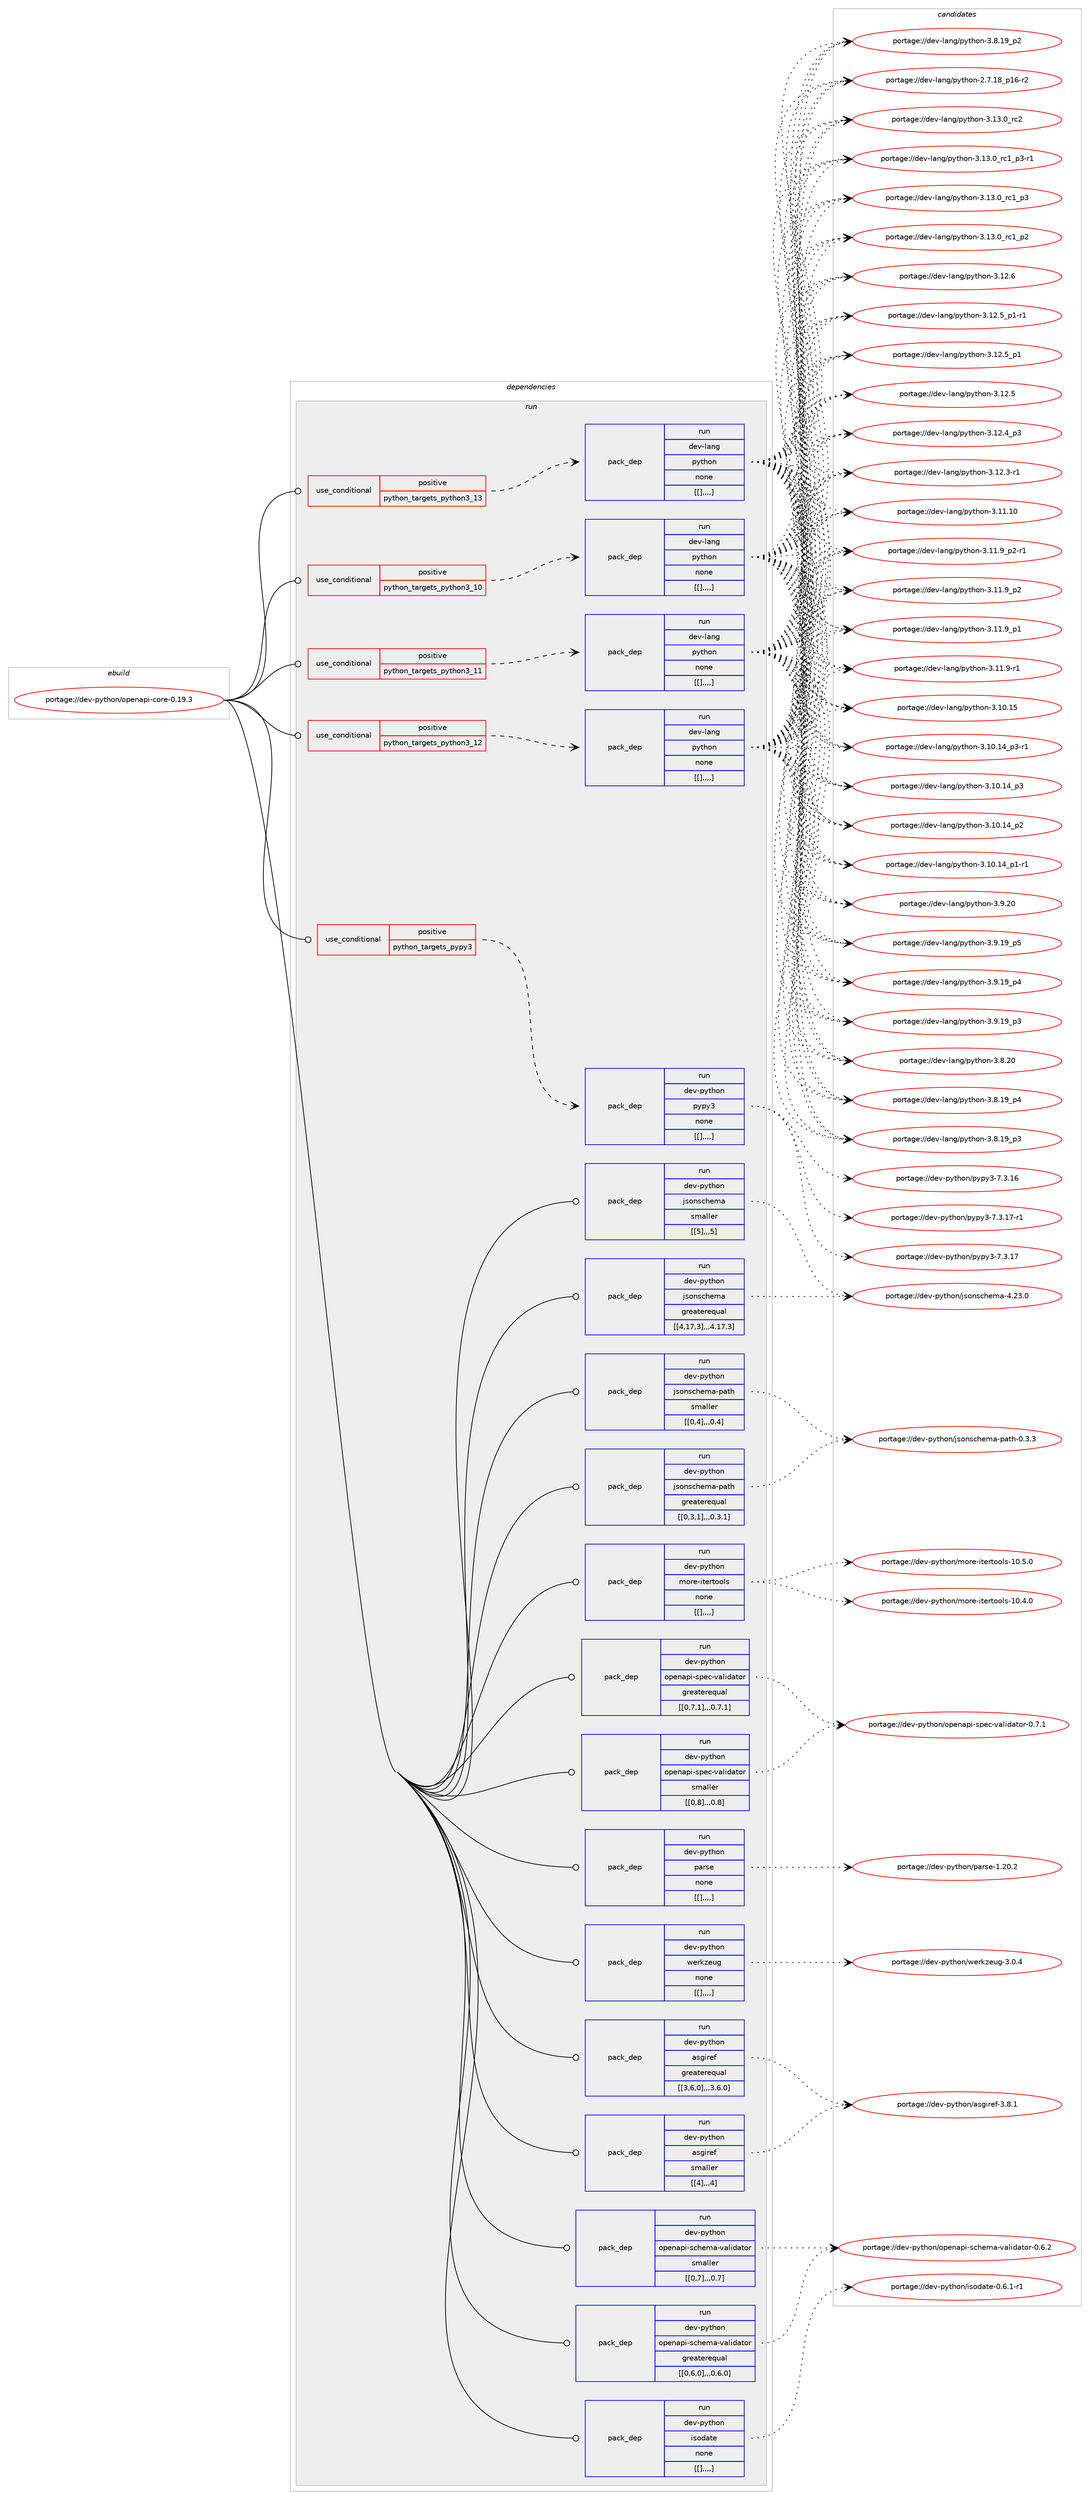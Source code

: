 digraph prolog {

# *************
# Graph options
# *************

newrank=true;
concentrate=true;
compound=true;
graph [rankdir=LR,fontname=Helvetica,fontsize=10,ranksep=1.5];#, ranksep=2.5, nodesep=0.2];
edge  [arrowhead=vee];
node  [fontname=Helvetica,fontsize=10];

# **********
# The ebuild
# **********

subgraph cluster_leftcol {
color=gray;
label=<<i>ebuild</i>>;
id [label="portage://dev-python/openapi-core-0.19.3", color=red, width=4, href="../dev-python/openapi-core-0.19.3.svg"];
}

# ****************
# The dependencies
# ****************

subgraph cluster_midcol {
color=gray;
label=<<i>dependencies</i>>;
subgraph cluster_compile {
fillcolor="#eeeeee";
style=filled;
label=<<i>compile</i>>;
}
subgraph cluster_compileandrun {
fillcolor="#eeeeee";
style=filled;
label=<<i>compile and run</i>>;
}
subgraph cluster_run {
fillcolor="#eeeeee";
style=filled;
label=<<i>run</i>>;
subgraph cond36144 {
dependency154189 [label=<<TABLE BORDER="0" CELLBORDER="1" CELLSPACING="0" CELLPADDING="4"><TR><TD ROWSPAN="3" CELLPADDING="10">use_conditional</TD></TR><TR><TD>positive</TD></TR><TR><TD>python_targets_pypy3</TD></TR></TABLE>>, shape=none, color=red];
subgraph pack116827 {
dependency154190 [label=<<TABLE BORDER="0" CELLBORDER="1" CELLSPACING="0" CELLPADDING="4" WIDTH="220"><TR><TD ROWSPAN="6" CELLPADDING="30">pack_dep</TD></TR><TR><TD WIDTH="110">run</TD></TR><TR><TD>dev-python</TD></TR><TR><TD>pypy3</TD></TR><TR><TD>none</TD></TR><TR><TD>[[],,,,]</TD></TR></TABLE>>, shape=none, color=blue];
}
dependency154189:e -> dependency154190:w [weight=20,style="dashed",arrowhead="vee"];
}
id:e -> dependency154189:w [weight=20,style="solid",arrowhead="odot"];
subgraph cond36145 {
dependency154191 [label=<<TABLE BORDER="0" CELLBORDER="1" CELLSPACING="0" CELLPADDING="4"><TR><TD ROWSPAN="3" CELLPADDING="10">use_conditional</TD></TR><TR><TD>positive</TD></TR><TR><TD>python_targets_python3_10</TD></TR></TABLE>>, shape=none, color=red];
subgraph pack116828 {
dependency154192 [label=<<TABLE BORDER="0" CELLBORDER="1" CELLSPACING="0" CELLPADDING="4" WIDTH="220"><TR><TD ROWSPAN="6" CELLPADDING="30">pack_dep</TD></TR><TR><TD WIDTH="110">run</TD></TR><TR><TD>dev-lang</TD></TR><TR><TD>python</TD></TR><TR><TD>none</TD></TR><TR><TD>[[],,,,]</TD></TR></TABLE>>, shape=none, color=blue];
}
dependency154191:e -> dependency154192:w [weight=20,style="dashed",arrowhead="vee"];
}
id:e -> dependency154191:w [weight=20,style="solid",arrowhead="odot"];
subgraph cond36146 {
dependency154193 [label=<<TABLE BORDER="0" CELLBORDER="1" CELLSPACING="0" CELLPADDING="4"><TR><TD ROWSPAN="3" CELLPADDING="10">use_conditional</TD></TR><TR><TD>positive</TD></TR><TR><TD>python_targets_python3_11</TD></TR></TABLE>>, shape=none, color=red];
subgraph pack116829 {
dependency154194 [label=<<TABLE BORDER="0" CELLBORDER="1" CELLSPACING="0" CELLPADDING="4" WIDTH="220"><TR><TD ROWSPAN="6" CELLPADDING="30">pack_dep</TD></TR><TR><TD WIDTH="110">run</TD></TR><TR><TD>dev-lang</TD></TR><TR><TD>python</TD></TR><TR><TD>none</TD></TR><TR><TD>[[],,,,]</TD></TR></TABLE>>, shape=none, color=blue];
}
dependency154193:e -> dependency154194:w [weight=20,style="dashed",arrowhead="vee"];
}
id:e -> dependency154193:w [weight=20,style="solid",arrowhead="odot"];
subgraph cond36147 {
dependency154195 [label=<<TABLE BORDER="0" CELLBORDER="1" CELLSPACING="0" CELLPADDING="4"><TR><TD ROWSPAN="3" CELLPADDING="10">use_conditional</TD></TR><TR><TD>positive</TD></TR><TR><TD>python_targets_python3_12</TD></TR></TABLE>>, shape=none, color=red];
subgraph pack116830 {
dependency154196 [label=<<TABLE BORDER="0" CELLBORDER="1" CELLSPACING="0" CELLPADDING="4" WIDTH="220"><TR><TD ROWSPAN="6" CELLPADDING="30">pack_dep</TD></TR><TR><TD WIDTH="110">run</TD></TR><TR><TD>dev-lang</TD></TR><TR><TD>python</TD></TR><TR><TD>none</TD></TR><TR><TD>[[],,,,]</TD></TR></TABLE>>, shape=none, color=blue];
}
dependency154195:e -> dependency154196:w [weight=20,style="dashed",arrowhead="vee"];
}
id:e -> dependency154195:w [weight=20,style="solid",arrowhead="odot"];
subgraph cond36148 {
dependency154197 [label=<<TABLE BORDER="0" CELLBORDER="1" CELLSPACING="0" CELLPADDING="4"><TR><TD ROWSPAN="3" CELLPADDING="10">use_conditional</TD></TR><TR><TD>positive</TD></TR><TR><TD>python_targets_python3_13</TD></TR></TABLE>>, shape=none, color=red];
subgraph pack116831 {
dependency154198 [label=<<TABLE BORDER="0" CELLBORDER="1" CELLSPACING="0" CELLPADDING="4" WIDTH="220"><TR><TD ROWSPAN="6" CELLPADDING="30">pack_dep</TD></TR><TR><TD WIDTH="110">run</TD></TR><TR><TD>dev-lang</TD></TR><TR><TD>python</TD></TR><TR><TD>none</TD></TR><TR><TD>[[],,,,]</TD></TR></TABLE>>, shape=none, color=blue];
}
dependency154197:e -> dependency154198:w [weight=20,style="dashed",arrowhead="vee"];
}
id:e -> dependency154197:w [weight=20,style="solid",arrowhead="odot"];
subgraph pack116832 {
dependency154199 [label=<<TABLE BORDER="0" CELLBORDER="1" CELLSPACING="0" CELLPADDING="4" WIDTH="220"><TR><TD ROWSPAN="6" CELLPADDING="30">pack_dep</TD></TR><TR><TD WIDTH="110">run</TD></TR><TR><TD>dev-python</TD></TR><TR><TD>asgiref</TD></TR><TR><TD>greaterequal</TD></TR><TR><TD>[[3,6,0],,,3.6.0]</TD></TR></TABLE>>, shape=none, color=blue];
}
id:e -> dependency154199:w [weight=20,style="solid",arrowhead="odot"];
subgraph pack116833 {
dependency154200 [label=<<TABLE BORDER="0" CELLBORDER="1" CELLSPACING="0" CELLPADDING="4" WIDTH="220"><TR><TD ROWSPAN="6" CELLPADDING="30">pack_dep</TD></TR><TR><TD WIDTH="110">run</TD></TR><TR><TD>dev-python</TD></TR><TR><TD>asgiref</TD></TR><TR><TD>smaller</TD></TR><TR><TD>[[4],,,4]</TD></TR></TABLE>>, shape=none, color=blue];
}
id:e -> dependency154200:w [weight=20,style="solid",arrowhead="odot"];
subgraph pack116834 {
dependency154201 [label=<<TABLE BORDER="0" CELLBORDER="1" CELLSPACING="0" CELLPADDING="4" WIDTH="220"><TR><TD ROWSPAN="6" CELLPADDING="30">pack_dep</TD></TR><TR><TD WIDTH="110">run</TD></TR><TR><TD>dev-python</TD></TR><TR><TD>isodate</TD></TR><TR><TD>none</TD></TR><TR><TD>[[],,,,]</TD></TR></TABLE>>, shape=none, color=blue];
}
id:e -> dependency154201:w [weight=20,style="solid",arrowhead="odot"];
subgraph pack116835 {
dependency154202 [label=<<TABLE BORDER="0" CELLBORDER="1" CELLSPACING="0" CELLPADDING="4" WIDTH="220"><TR><TD ROWSPAN="6" CELLPADDING="30">pack_dep</TD></TR><TR><TD WIDTH="110">run</TD></TR><TR><TD>dev-python</TD></TR><TR><TD>jsonschema</TD></TR><TR><TD>greaterequal</TD></TR><TR><TD>[[4,17,3],,,4.17.3]</TD></TR></TABLE>>, shape=none, color=blue];
}
id:e -> dependency154202:w [weight=20,style="solid",arrowhead="odot"];
subgraph pack116836 {
dependency154203 [label=<<TABLE BORDER="0" CELLBORDER="1" CELLSPACING="0" CELLPADDING="4" WIDTH="220"><TR><TD ROWSPAN="6" CELLPADDING="30">pack_dep</TD></TR><TR><TD WIDTH="110">run</TD></TR><TR><TD>dev-python</TD></TR><TR><TD>jsonschema</TD></TR><TR><TD>smaller</TD></TR><TR><TD>[[5],,,5]</TD></TR></TABLE>>, shape=none, color=blue];
}
id:e -> dependency154203:w [weight=20,style="solid",arrowhead="odot"];
subgraph pack116837 {
dependency154204 [label=<<TABLE BORDER="0" CELLBORDER="1" CELLSPACING="0" CELLPADDING="4" WIDTH="220"><TR><TD ROWSPAN="6" CELLPADDING="30">pack_dep</TD></TR><TR><TD WIDTH="110">run</TD></TR><TR><TD>dev-python</TD></TR><TR><TD>jsonschema-path</TD></TR><TR><TD>greaterequal</TD></TR><TR><TD>[[0,3,1],,,0.3.1]</TD></TR></TABLE>>, shape=none, color=blue];
}
id:e -> dependency154204:w [weight=20,style="solid",arrowhead="odot"];
subgraph pack116838 {
dependency154205 [label=<<TABLE BORDER="0" CELLBORDER="1" CELLSPACING="0" CELLPADDING="4" WIDTH="220"><TR><TD ROWSPAN="6" CELLPADDING="30">pack_dep</TD></TR><TR><TD WIDTH="110">run</TD></TR><TR><TD>dev-python</TD></TR><TR><TD>jsonschema-path</TD></TR><TR><TD>smaller</TD></TR><TR><TD>[[0,4],,,0.4]</TD></TR></TABLE>>, shape=none, color=blue];
}
id:e -> dependency154205:w [weight=20,style="solid",arrowhead="odot"];
subgraph pack116839 {
dependency154206 [label=<<TABLE BORDER="0" CELLBORDER="1" CELLSPACING="0" CELLPADDING="4" WIDTH="220"><TR><TD ROWSPAN="6" CELLPADDING="30">pack_dep</TD></TR><TR><TD WIDTH="110">run</TD></TR><TR><TD>dev-python</TD></TR><TR><TD>more-itertools</TD></TR><TR><TD>none</TD></TR><TR><TD>[[],,,,]</TD></TR></TABLE>>, shape=none, color=blue];
}
id:e -> dependency154206:w [weight=20,style="solid",arrowhead="odot"];
subgraph pack116840 {
dependency154207 [label=<<TABLE BORDER="0" CELLBORDER="1" CELLSPACING="0" CELLPADDING="4" WIDTH="220"><TR><TD ROWSPAN="6" CELLPADDING="30">pack_dep</TD></TR><TR><TD WIDTH="110">run</TD></TR><TR><TD>dev-python</TD></TR><TR><TD>openapi-schema-validator</TD></TR><TR><TD>greaterequal</TD></TR><TR><TD>[[0,6,0],,,0.6.0]</TD></TR></TABLE>>, shape=none, color=blue];
}
id:e -> dependency154207:w [weight=20,style="solid",arrowhead="odot"];
subgraph pack116841 {
dependency154208 [label=<<TABLE BORDER="0" CELLBORDER="1" CELLSPACING="0" CELLPADDING="4" WIDTH="220"><TR><TD ROWSPAN="6" CELLPADDING="30">pack_dep</TD></TR><TR><TD WIDTH="110">run</TD></TR><TR><TD>dev-python</TD></TR><TR><TD>openapi-schema-validator</TD></TR><TR><TD>smaller</TD></TR><TR><TD>[[0,7],,,0.7]</TD></TR></TABLE>>, shape=none, color=blue];
}
id:e -> dependency154208:w [weight=20,style="solid",arrowhead="odot"];
subgraph pack116842 {
dependency154209 [label=<<TABLE BORDER="0" CELLBORDER="1" CELLSPACING="0" CELLPADDING="4" WIDTH="220"><TR><TD ROWSPAN="6" CELLPADDING="30">pack_dep</TD></TR><TR><TD WIDTH="110">run</TD></TR><TR><TD>dev-python</TD></TR><TR><TD>openapi-spec-validator</TD></TR><TR><TD>greaterequal</TD></TR><TR><TD>[[0,7,1],,,0.7.1]</TD></TR></TABLE>>, shape=none, color=blue];
}
id:e -> dependency154209:w [weight=20,style="solid",arrowhead="odot"];
subgraph pack116843 {
dependency154210 [label=<<TABLE BORDER="0" CELLBORDER="1" CELLSPACING="0" CELLPADDING="4" WIDTH="220"><TR><TD ROWSPAN="6" CELLPADDING="30">pack_dep</TD></TR><TR><TD WIDTH="110">run</TD></TR><TR><TD>dev-python</TD></TR><TR><TD>openapi-spec-validator</TD></TR><TR><TD>smaller</TD></TR><TR><TD>[[0,8],,,0.8]</TD></TR></TABLE>>, shape=none, color=blue];
}
id:e -> dependency154210:w [weight=20,style="solid",arrowhead="odot"];
subgraph pack116844 {
dependency154211 [label=<<TABLE BORDER="0" CELLBORDER="1" CELLSPACING="0" CELLPADDING="4" WIDTH="220"><TR><TD ROWSPAN="6" CELLPADDING="30">pack_dep</TD></TR><TR><TD WIDTH="110">run</TD></TR><TR><TD>dev-python</TD></TR><TR><TD>parse</TD></TR><TR><TD>none</TD></TR><TR><TD>[[],,,,]</TD></TR></TABLE>>, shape=none, color=blue];
}
id:e -> dependency154211:w [weight=20,style="solid",arrowhead="odot"];
subgraph pack116845 {
dependency154212 [label=<<TABLE BORDER="0" CELLBORDER="1" CELLSPACING="0" CELLPADDING="4" WIDTH="220"><TR><TD ROWSPAN="6" CELLPADDING="30">pack_dep</TD></TR><TR><TD WIDTH="110">run</TD></TR><TR><TD>dev-python</TD></TR><TR><TD>werkzeug</TD></TR><TR><TD>none</TD></TR><TR><TD>[[],,,,]</TD></TR></TABLE>>, shape=none, color=blue];
}
id:e -> dependency154212:w [weight=20,style="solid",arrowhead="odot"];
}
}

# **************
# The candidates
# **************

subgraph cluster_choices {
rank=same;
color=gray;
label=<<i>candidates</i>>;

subgraph choice116827 {
color=black;
nodesep=1;
choice100101118451121211161041111104711212111212151455546514649554511449 [label="portage://dev-python/pypy3-7.3.17-r1", color=red, width=4,href="../dev-python/pypy3-7.3.17-r1.svg"];
choice10010111845112121116104111110471121211121215145554651464955 [label="portage://dev-python/pypy3-7.3.17", color=red, width=4,href="../dev-python/pypy3-7.3.17.svg"];
choice10010111845112121116104111110471121211121215145554651464954 [label="portage://dev-python/pypy3-7.3.16", color=red, width=4,href="../dev-python/pypy3-7.3.16.svg"];
dependency154190:e -> choice100101118451121211161041111104711212111212151455546514649554511449:w [style=dotted,weight="100"];
dependency154190:e -> choice10010111845112121116104111110471121211121215145554651464955:w [style=dotted,weight="100"];
dependency154190:e -> choice10010111845112121116104111110471121211121215145554651464954:w [style=dotted,weight="100"];
}
subgraph choice116828 {
color=black;
nodesep=1;
choice10010111845108971101034711212111610411111045514649514648951149950 [label="portage://dev-lang/python-3.13.0_rc2", color=red, width=4,href="../dev-lang/python-3.13.0_rc2.svg"];
choice1001011184510897110103471121211161041111104551464951464895114994995112514511449 [label="portage://dev-lang/python-3.13.0_rc1_p3-r1", color=red, width=4,href="../dev-lang/python-3.13.0_rc1_p3-r1.svg"];
choice100101118451089711010347112121116104111110455146495146489511499499511251 [label="portage://dev-lang/python-3.13.0_rc1_p3", color=red, width=4,href="../dev-lang/python-3.13.0_rc1_p3.svg"];
choice100101118451089711010347112121116104111110455146495146489511499499511250 [label="portage://dev-lang/python-3.13.0_rc1_p2", color=red, width=4,href="../dev-lang/python-3.13.0_rc1_p2.svg"];
choice10010111845108971101034711212111610411111045514649504654 [label="portage://dev-lang/python-3.12.6", color=red, width=4,href="../dev-lang/python-3.12.6.svg"];
choice1001011184510897110103471121211161041111104551464950465395112494511449 [label="portage://dev-lang/python-3.12.5_p1-r1", color=red, width=4,href="../dev-lang/python-3.12.5_p1-r1.svg"];
choice100101118451089711010347112121116104111110455146495046539511249 [label="portage://dev-lang/python-3.12.5_p1", color=red, width=4,href="../dev-lang/python-3.12.5_p1.svg"];
choice10010111845108971101034711212111610411111045514649504653 [label="portage://dev-lang/python-3.12.5", color=red, width=4,href="../dev-lang/python-3.12.5.svg"];
choice100101118451089711010347112121116104111110455146495046529511251 [label="portage://dev-lang/python-3.12.4_p3", color=red, width=4,href="../dev-lang/python-3.12.4_p3.svg"];
choice100101118451089711010347112121116104111110455146495046514511449 [label="portage://dev-lang/python-3.12.3-r1", color=red, width=4,href="../dev-lang/python-3.12.3-r1.svg"];
choice1001011184510897110103471121211161041111104551464949464948 [label="portage://dev-lang/python-3.11.10", color=red, width=4,href="../dev-lang/python-3.11.10.svg"];
choice1001011184510897110103471121211161041111104551464949465795112504511449 [label="portage://dev-lang/python-3.11.9_p2-r1", color=red, width=4,href="../dev-lang/python-3.11.9_p2-r1.svg"];
choice100101118451089711010347112121116104111110455146494946579511250 [label="portage://dev-lang/python-3.11.9_p2", color=red, width=4,href="../dev-lang/python-3.11.9_p2.svg"];
choice100101118451089711010347112121116104111110455146494946579511249 [label="portage://dev-lang/python-3.11.9_p1", color=red, width=4,href="../dev-lang/python-3.11.9_p1.svg"];
choice100101118451089711010347112121116104111110455146494946574511449 [label="portage://dev-lang/python-3.11.9-r1", color=red, width=4,href="../dev-lang/python-3.11.9-r1.svg"];
choice1001011184510897110103471121211161041111104551464948464953 [label="portage://dev-lang/python-3.10.15", color=red, width=4,href="../dev-lang/python-3.10.15.svg"];
choice100101118451089711010347112121116104111110455146494846495295112514511449 [label="portage://dev-lang/python-3.10.14_p3-r1", color=red, width=4,href="../dev-lang/python-3.10.14_p3-r1.svg"];
choice10010111845108971101034711212111610411111045514649484649529511251 [label="portage://dev-lang/python-3.10.14_p3", color=red, width=4,href="../dev-lang/python-3.10.14_p3.svg"];
choice10010111845108971101034711212111610411111045514649484649529511250 [label="portage://dev-lang/python-3.10.14_p2", color=red, width=4,href="../dev-lang/python-3.10.14_p2.svg"];
choice100101118451089711010347112121116104111110455146494846495295112494511449 [label="portage://dev-lang/python-3.10.14_p1-r1", color=red, width=4,href="../dev-lang/python-3.10.14_p1-r1.svg"];
choice10010111845108971101034711212111610411111045514657465048 [label="portage://dev-lang/python-3.9.20", color=red, width=4,href="../dev-lang/python-3.9.20.svg"];
choice100101118451089711010347112121116104111110455146574649579511253 [label="portage://dev-lang/python-3.9.19_p5", color=red, width=4,href="../dev-lang/python-3.9.19_p5.svg"];
choice100101118451089711010347112121116104111110455146574649579511252 [label="portage://dev-lang/python-3.9.19_p4", color=red, width=4,href="../dev-lang/python-3.9.19_p4.svg"];
choice100101118451089711010347112121116104111110455146574649579511251 [label="portage://dev-lang/python-3.9.19_p3", color=red, width=4,href="../dev-lang/python-3.9.19_p3.svg"];
choice10010111845108971101034711212111610411111045514656465048 [label="portage://dev-lang/python-3.8.20", color=red, width=4,href="../dev-lang/python-3.8.20.svg"];
choice100101118451089711010347112121116104111110455146564649579511252 [label="portage://dev-lang/python-3.8.19_p4", color=red, width=4,href="../dev-lang/python-3.8.19_p4.svg"];
choice100101118451089711010347112121116104111110455146564649579511251 [label="portage://dev-lang/python-3.8.19_p3", color=red, width=4,href="../dev-lang/python-3.8.19_p3.svg"];
choice100101118451089711010347112121116104111110455146564649579511250 [label="portage://dev-lang/python-3.8.19_p2", color=red, width=4,href="../dev-lang/python-3.8.19_p2.svg"];
choice100101118451089711010347112121116104111110455046554649569511249544511450 [label="portage://dev-lang/python-2.7.18_p16-r2", color=red, width=4,href="../dev-lang/python-2.7.18_p16-r2.svg"];
dependency154192:e -> choice10010111845108971101034711212111610411111045514649514648951149950:w [style=dotted,weight="100"];
dependency154192:e -> choice1001011184510897110103471121211161041111104551464951464895114994995112514511449:w [style=dotted,weight="100"];
dependency154192:e -> choice100101118451089711010347112121116104111110455146495146489511499499511251:w [style=dotted,weight="100"];
dependency154192:e -> choice100101118451089711010347112121116104111110455146495146489511499499511250:w [style=dotted,weight="100"];
dependency154192:e -> choice10010111845108971101034711212111610411111045514649504654:w [style=dotted,weight="100"];
dependency154192:e -> choice1001011184510897110103471121211161041111104551464950465395112494511449:w [style=dotted,weight="100"];
dependency154192:e -> choice100101118451089711010347112121116104111110455146495046539511249:w [style=dotted,weight="100"];
dependency154192:e -> choice10010111845108971101034711212111610411111045514649504653:w [style=dotted,weight="100"];
dependency154192:e -> choice100101118451089711010347112121116104111110455146495046529511251:w [style=dotted,weight="100"];
dependency154192:e -> choice100101118451089711010347112121116104111110455146495046514511449:w [style=dotted,weight="100"];
dependency154192:e -> choice1001011184510897110103471121211161041111104551464949464948:w [style=dotted,weight="100"];
dependency154192:e -> choice1001011184510897110103471121211161041111104551464949465795112504511449:w [style=dotted,weight="100"];
dependency154192:e -> choice100101118451089711010347112121116104111110455146494946579511250:w [style=dotted,weight="100"];
dependency154192:e -> choice100101118451089711010347112121116104111110455146494946579511249:w [style=dotted,weight="100"];
dependency154192:e -> choice100101118451089711010347112121116104111110455146494946574511449:w [style=dotted,weight="100"];
dependency154192:e -> choice1001011184510897110103471121211161041111104551464948464953:w [style=dotted,weight="100"];
dependency154192:e -> choice100101118451089711010347112121116104111110455146494846495295112514511449:w [style=dotted,weight="100"];
dependency154192:e -> choice10010111845108971101034711212111610411111045514649484649529511251:w [style=dotted,weight="100"];
dependency154192:e -> choice10010111845108971101034711212111610411111045514649484649529511250:w [style=dotted,weight="100"];
dependency154192:e -> choice100101118451089711010347112121116104111110455146494846495295112494511449:w [style=dotted,weight="100"];
dependency154192:e -> choice10010111845108971101034711212111610411111045514657465048:w [style=dotted,weight="100"];
dependency154192:e -> choice100101118451089711010347112121116104111110455146574649579511253:w [style=dotted,weight="100"];
dependency154192:e -> choice100101118451089711010347112121116104111110455146574649579511252:w [style=dotted,weight="100"];
dependency154192:e -> choice100101118451089711010347112121116104111110455146574649579511251:w [style=dotted,weight="100"];
dependency154192:e -> choice10010111845108971101034711212111610411111045514656465048:w [style=dotted,weight="100"];
dependency154192:e -> choice100101118451089711010347112121116104111110455146564649579511252:w [style=dotted,weight="100"];
dependency154192:e -> choice100101118451089711010347112121116104111110455146564649579511251:w [style=dotted,weight="100"];
dependency154192:e -> choice100101118451089711010347112121116104111110455146564649579511250:w [style=dotted,weight="100"];
dependency154192:e -> choice100101118451089711010347112121116104111110455046554649569511249544511450:w [style=dotted,weight="100"];
}
subgraph choice116829 {
color=black;
nodesep=1;
choice10010111845108971101034711212111610411111045514649514648951149950 [label="portage://dev-lang/python-3.13.0_rc2", color=red, width=4,href="../dev-lang/python-3.13.0_rc2.svg"];
choice1001011184510897110103471121211161041111104551464951464895114994995112514511449 [label="portage://dev-lang/python-3.13.0_rc1_p3-r1", color=red, width=4,href="../dev-lang/python-3.13.0_rc1_p3-r1.svg"];
choice100101118451089711010347112121116104111110455146495146489511499499511251 [label="portage://dev-lang/python-3.13.0_rc1_p3", color=red, width=4,href="../dev-lang/python-3.13.0_rc1_p3.svg"];
choice100101118451089711010347112121116104111110455146495146489511499499511250 [label="portage://dev-lang/python-3.13.0_rc1_p2", color=red, width=4,href="../dev-lang/python-3.13.0_rc1_p2.svg"];
choice10010111845108971101034711212111610411111045514649504654 [label="portage://dev-lang/python-3.12.6", color=red, width=4,href="../dev-lang/python-3.12.6.svg"];
choice1001011184510897110103471121211161041111104551464950465395112494511449 [label="portage://dev-lang/python-3.12.5_p1-r1", color=red, width=4,href="../dev-lang/python-3.12.5_p1-r1.svg"];
choice100101118451089711010347112121116104111110455146495046539511249 [label="portage://dev-lang/python-3.12.5_p1", color=red, width=4,href="../dev-lang/python-3.12.5_p1.svg"];
choice10010111845108971101034711212111610411111045514649504653 [label="portage://dev-lang/python-3.12.5", color=red, width=4,href="../dev-lang/python-3.12.5.svg"];
choice100101118451089711010347112121116104111110455146495046529511251 [label="portage://dev-lang/python-3.12.4_p3", color=red, width=4,href="../dev-lang/python-3.12.4_p3.svg"];
choice100101118451089711010347112121116104111110455146495046514511449 [label="portage://dev-lang/python-3.12.3-r1", color=red, width=4,href="../dev-lang/python-3.12.3-r1.svg"];
choice1001011184510897110103471121211161041111104551464949464948 [label="portage://dev-lang/python-3.11.10", color=red, width=4,href="../dev-lang/python-3.11.10.svg"];
choice1001011184510897110103471121211161041111104551464949465795112504511449 [label="portage://dev-lang/python-3.11.9_p2-r1", color=red, width=4,href="../dev-lang/python-3.11.9_p2-r1.svg"];
choice100101118451089711010347112121116104111110455146494946579511250 [label="portage://dev-lang/python-3.11.9_p2", color=red, width=4,href="../dev-lang/python-3.11.9_p2.svg"];
choice100101118451089711010347112121116104111110455146494946579511249 [label="portage://dev-lang/python-3.11.9_p1", color=red, width=4,href="../dev-lang/python-3.11.9_p1.svg"];
choice100101118451089711010347112121116104111110455146494946574511449 [label="portage://dev-lang/python-3.11.9-r1", color=red, width=4,href="../dev-lang/python-3.11.9-r1.svg"];
choice1001011184510897110103471121211161041111104551464948464953 [label="portage://dev-lang/python-3.10.15", color=red, width=4,href="../dev-lang/python-3.10.15.svg"];
choice100101118451089711010347112121116104111110455146494846495295112514511449 [label="portage://dev-lang/python-3.10.14_p3-r1", color=red, width=4,href="../dev-lang/python-3.10.14_p3-r1.svg"];
choice10010111845108971101034711212111610411111045514649484649529511251 [label="portage://dev-lang/python-3.10.14_p3", color=red, width=4,href="../dev-lang/python-3.10.14_p3.svg"];
choice10010111845108971101034711212111610411111045514649484649529511250 [label="portage://dev-lang/python-3.10.14_p2", color=red, width=4,href="../dev-lang/python-3.10.14_p2.svg"];
choice100101118451089711010347112121116104111110455146494846495295112494511449 [label="portage://dev-lang/python-3.10.14_p1-r1", color=red, width=4,href="../dev-lang/python-3.10.14_p1-r1.svg"];
choice10010111845108971101034711212111610411111045514657465048 [label="portage://dev-lang/python-3.9.20", color=red, width=4,href="../dev-lang/python-3.9.20.svg"];
choice100101118451089711010347112121116104111110455146574649579511253 [label="portage://dev-lang/python-3.9.19_p5", color=red, width=4,href="../dev-lang/python-3.9.19_p5.svg"];
choice100101118451089711010347112121116104111110455146574649579511252 [label="portage://dev-lang/python-3.9.19_p4", color=red, width=4,href="../dev-lang/python-3.9.19_p4.svg"];
choice100101118451089711010347112121116104111110455146574649579511251 [label="portage://dev-lang/python-3.9.19_p3", color=red, width=4,href="../dev-lang/python-3.9.19_p3.svg"];
choice10010111845108971101034711212111610411111045514656465048 [label="portage://dev-lang/python-3.8.20", color=red, width=4,href="../dev-lang/python-3.8.20.svg"];
choice100101118451089711010347112121116104111110455146564649579511252 [label="portage://dev-lang/python-3.8.19_p4", color=red, width=4,href="../dev-lang/python-3.8.19_p4.svg"];
choice100101118451089711010347112121116104111110455146564649579511251 [label="portage://dev-lang/python-3.8.19_p3", color=red, width=4,href="../dev-lang/python-3.8.19_p3.svg"];
choice100101118451089711010347112121116104111110455146564649579511250 [label="portage://dev-lang/python-3.8.19_p2", color=red, width=4,href="../dev-lang/python-3.8.19_p2.svg"];
choice100101118451089711010347112121116104111110455046554649569511249544511450 [label="portage://dev-lang/python-2.7.18_p16-r2", color=red, width=4,href="../dev-lang/python-2.7.18_p16-r2.svg"];
dependency154194:e -> choice10010111845108971101034711212111610411111045514649514648951149950:w [style=dotted,weight="100"];
dependency154194:e -> choice1001011184510897110103471121211161041111104551464951464895114994995112514511449:w [style=dotted,weight="100"];
dependency154194:e -> choice100101118451089711010347112121116104111110455146495146489511499499511251:w [style=dotted,weight="100"];
dependency154194:e -> choice100101118451089711010347112121116104111110455146495146489511499499511250:w [style=dotted,weight="100"];
dependency154194:e -> choice10010111845108971101034711212111610411111045514649504654:w [style=dotted,weight="100"];
dependency154194:e -> choice1001011184510897110103471121211161041111104551464950465395112494511449:w [style=dotted,weight="100"];
dependency154194:e -> choice100101118451089711010347112121116104111110455146495046539511249:w [style=dotted,weight="100"];
dependency154194:e -> choice10010111845108971101034711212111610411111045514649504653:w [style=dotted,weight="100"];
dependency154194:e -> choice100101118451089711010347112121116104111110455146495046529511251:w [style=dotted,weight="100"];
dependency154194:e -> choice100101118451089711010347112121116104111110455146495046514511449:w [style=dotted,weight="100"];
dependency154194:e -> choice1001011184510897110103471121211161041111104551464949464948:w [style=dotted,weight="100"];
dependency154194:e -> choice1001011184510897110103471121211161041111104551464949465795112504511449:w [style=dotted,weight="100"];
dependency154194:e -> choice100101118451089711010347112121116104111110455146494946579511250:w [style=dotted,weight="100"];
dependency154194:e -> choice100101118451089711010347112121116104111110455146494946579511249:w [style=dotted,weight="100"];
dependency154194:e -> choice100101118451089711010347112121116104111110455146494946574511449:w [style=dotted,weight="100"];
dependency154194:e -> choice1001011184510897110103471121211161041111104551464948464953:w [style=dotted,weight="100"];
dependency154194:e -> choice100101118451089711010347112121116104111110455146494846495295112514511449:w [style=dotted,weight="100"];
dependency154194:e -> choice10010111845108971101034711212111610411111045514649484649529511251:w [style=dotted,weight="100"];
dependency154194:e -> choice10010111845108971101034711212111610411111045514649484649529511250:w [style=dotted,weight="100"];
dependency154194:e -> choice100101118451089711010347112121116104111110455146494846495295112494511449:w [style=dotted,weight="100"];
dependency154194:e -> choice10010111845108971101034711212111610411111045514657465048:w [style=dotted,weight="100"];
dependency154194:e -> choice100101118451089711010347112121116104111110455146574649579511253:w [style=dotted,weight="100"];
dependency154194:e -> choice100101118451089711010347112121116104111110455146574649579511252:w [style=dotted,weight="100"];
dependency154194:e -> choice100101118451089711010347112121116104111110455146574649579511251:w [style=dotted,weight="100"];
dependency154194:e -> choice10010111845108971101034711212111610411111045514656465048:w [style=dotted,weight="100"];
dependency154194:e -> choice100101118451089711010347112121116104111110455146564649579511252:w [style=dotted,weight="100"];
dependency154194:e -> choice100101118451089711010347112121116104111110455146564649579511251:w [style=dotted,weight="100"];
dependency154194:e -> choice100101118451089711010347112121116104111110455146564649579511250:w [style=dotted,weight="100"];
dependency154194:e -> choice100101118451089711010347112121116104111110455046554649569511249544511450:w [style=dotted,weight="100"];
}
subgraph choice116830 {
color=black;
nodesep=1;
choice10010111845108971101034711212111610411111045514649514648951149950 [label="portage://dev-lang/python-3.13.0_rc2", color=red, width=4,href="../dev-lang/python-3.13.0_rc2.svg"];
choice1001011184510897110103471121211161041111104551464951464895114994995112514511449 [label="portage://dev-lang/python-3.13.0_rc1_p3-r1", color=red, width=4,href="../dev-lang/python-3.13.0_rc1_p3-r1.svg"];
choice100101118451089711010347112121116104111110455146495146489511499499511251 [label="portage://dev-lang/python-3.13.0_rc1_p3", color=red, width=4,href="../dev-lang/python-3.13.0_rc1_p3.svg"];
choice100101118451089711010347112121116104111110455146495146489511499499511250 [label="portage://dev-lang/python-3.13.0_rc1_p2", color=red, width=4,href="../dev-lang/python-3.13.0_rc1_p2.svg"];
choice10010111845108971101034711212111610411111045514649504654 [label="portage://dev-lang/python-3.12.6", color=red, width=4,href="../dev-lang/python-3.12.6.svg"];
choice1001011184510897110103471121211161041111104551464950465395112494511449 [label="portage://dev-lang/python-3.12.5_p1-r1", color=red, width=4,href="../dev-lang/python-3.12.5_p1-r1.svg"];
choice100101118451089711010347112121116104111110455146495046539511249 [label="portage://dev-lang/python-3.12.5_p1", color=red, width=4,href="../dev-lang/python-3.12.5_p1.svg"];
choice10010111845108971101034711212111610411111045514649504653 [label="portage://dev-lang/python-3.12.5", color=red, width=4,href="../dev-lang/python-3.12.5.svg"];
choice100101118451089711010347112121116104111110455146495046529511251 [label="portage://dev-lang/python-3.12.4_p3", color=red, width=4,href="../dev-lang/python-3.12.4_p3.svg"];
choice100101118451089711010347112121116104111110455146495046514511449 [label="portage://dev-lang/python-3.12.3-r1", color=red, width=4,href="../dev-lang/python-3.12.3-r1.svg"];
choice1001011184510897110103471121211161041111104551464949464948 [label="portage://dev-lang/python-3.11.10", color=red, width=4,href="../dev-lang/python-3.11.10.svg"];
choice1001011184510897110103471121211161041111104551464949465795112504511449 [label="portage://dev-lang/python-3.11.9_p2-r1", color=red, width=4,href="../dev-lang/python-3.11.9_p2-r1.svg"];
choice100101118451089711010347112121116104111110455146494946579511250 [label="portage://dev-lang/python-3.11.9_p2", color=red, width=4,href="../dev-lang/python-3.11.9_p2.svg"];
choice100101118451089711010347112121116104111110455146494946579511249 [label="portage://dev-lang/python-3.11.9_p1", color=red, width=4,href="../dev-lang/python-3.11.9_p1.svg"];
choice100101118451089711010347112121116104111110455146494946574511449 [label="portage://dev-lang/python-3.11.9-r1", color=red, width=4,href="../dev-lang/python-3.11.9-r1.svg"];
choice1001011184510897110103471121211161041111104551464948464953 [label="portage://dev-lang/python-3.10.15", color=red, width=4,href="../dev-lang/python-3.10.15.svg"];
choice100101118451089711010347112121116104111110455146494846495295112514511449 [label="portage://dev-lang/python-3.10.14_p3-r1", color=red, width=4,href="../dev-lang/python-3.10.14_p3-r1.svg"];
choice10010111845108971101034711212111610411111045514649484649529511251 [label="portage://dev-lang/python-3.10.14_p3", color=red, width=4,href="../dev-lang/python-3.10.14_p3.svg"];
choice10010111845108971101034711212111610411111045514649484649529511250 [label="portage://dev-lang/python-3.10.14_p2", color=red, width=4,href="../dev-lang/python-3.10.14_p2.svg"];
choice100101118451089711010347112121116104111110455146494846495295112494511449 [label="portage://dev-lang/python-3.10.14_p1-r1", color=red, width=4,href="../dev-lang/python-3.10.14_p1-r1.svg"];
choice10010111845108971101034711212111610411111045514657465048 [label="portage://dev-lang/python-3.9.20", color=red, width=4,href="../dev-lang/python-3.9.20.svg"];
choice100101118451089711010347112121116104111110455146574649579511253 [label="portage://dev-lang/python-3.9.19_p5", color=red, width=4,href="../dev-lang/python-3.9.19_p5.svg"];
choice100101118451089711010347112121116104111110455146574649579511252 [label="portage://dev-lang/python-3.9.19_p4", color=red, width=4,href="../dev-lang/python-3.9.19_p4.svg"];
choice100101118451089711010347112121116104111110455146574649579511251 [label="portage://dev-lang/python-3.9.19_p3", color=red, width=4,href="../dev-lang/python-3.9.19_p3.svg"];
choice10010111845108971101034711212111610411111045514656465048 [label="portage://dev-lang/python-3.8.20", color=red, width=4,href="../dev-lang/python-3.8.20.svg"];
choice100101118451089711010347112121116104111110455146564649579511252 [label="portage://dev-lang/python-3.8.19_p4", color=red, width=4,href="../dev-lang/python-3.8.19_p4.svg"];
choice100101118451089711010347112121116104111110455146564649579511251 [label="portage://dev-lang/python-3.8.19_p3", color=red, width=4,href="../dev-lang/python-3.8.19_p3.svg"];
choice100101118451089711010347112121116104111110455146564649579511250 [label="portage://dev-lang/python-3.8.19_p2", color=red, width=4,href="../dev-lang/python-3.8.19_p2.svg"];
choice100101118451089711010347112121116104111110455046554649569511249544511450 [label="portage://dev-lang/python-2.7.18_p16-r2", color=red, width=4,href="../dev-lang/python-2.7.18_p16-r2.svg"];
dependency154196:e -> choice10010111845108971101034711212111610411111045514649514648951149950:w [style=dotted,weight="100"];
dependency154196:e -> choice1001011184510897110103471121211161041111104551464951464895114994995112514511449:w [style=dotted,weight="100"];
dependency154196:e -> choice100101118451089711010347112121116104111110455146495146489511499499511251:w [style=dotted,weight="100"];
dependency154196:e -> choice100101118451089711010347112121116104111110455146495146489511499499511250:w [style=dotted,weight="100"];
dependency154196:e -> choice10010111845108971101034711212111610411111045514649504654:w [style=dotted,weight="100"];
dependency154196:e -> choice1001011184510897110103471121211161041111104551464950465395112494511449:w [style=dotted,weight="100"];
dependency154196:e -> choice100101118451089711010347112121116104111110455146495046539511249:w [style=dotted,weight="100"];
dependency154196:e -> choice10010111845108971101034711212111610411111045514649504653:w [style=dotted,weight="100"];
dependency154196:e -> choice100101118451089711010347112121116104111110455146495046529511251:w [style=dotted,weight="100"];
dependency154196:e -> choice100101118451089711010347112121116104111110455146495046514511449:w [style=dotted,weight="100"];
dependency154196:e -> choice1001011184510897110103471121211161041111104551464949464948:w [style=dotted,weight="100"];
dependency154196:e -> choice1001011184510897110103471121211161041111104551464949465795112504511449:w [style=dotted,weight="100"];
dependency154196:e -> choice100101118451089711010347112121116104111110455146494946579511250:w [style=dotted,weight="100"];
dependency154196:e -> choice100101118451089711010347112121116104111110455146494946579511249:w [style=dotted,weight="100"];
dependency154196:e -> choice100101118451089711010347112121116104111110455146494946574511449:w [style=dotted,weight="100"];
dependency154196:e -> choice1001011184510897110103471121211161041111104551464948464953:w [style=dotted,weight="100"];
dependency154196:e -> choice100101118451089711010347112121116104111110455146494846495295112514511449:w [style=dotted,weight="100"];
dependency154196:e -> choice10010111845108971101034711212111610411111045514649484649529511251:w [style=dotted,weight="100"];
dependency154196:e -> choice10010111845108971101034711212111610411111045514649484649529511250:w [style=dotted,weight="100"];
dependency154196:e -> choice100101118451089711010347112121116104111110455146494846495295112494511449:w [style=dotted,weight="100"];
dependency154196:e -> choice10010111845108971101034711212111610411111045514657465048:w [style=dotted,weight="100"];
dependency154196:e -> choice100101118451089711010347112121116104111110455146574649579511253:w [style=dotted,weight="100"];
dependency154196:e -> choice100101118451089711010347112121116104111110455146574649579511252:w [style=dotted,weight="100"];
dependency154196:e -> choice100101118451089711010347112121116104111110455146574649579511251:w [style=dotted,weight="100"];
dependency154196:e -> choice10010111845108971101034711212111610411111045514656465048:w [style=dotted,weight="100"];
dependency154196:e -> choice100101118451089711010347112121116104111110455146564649579511252:w [style=dotted,weight="100"];
dependency154196:e -> choice100101118451089711010347112121116104111110455146564649579511251:w [style=dotted,weight="100"];
dependency154196:e -> choice100101118451089711010347112121116104111110455146564649579511250:w [style=dotted,weight="100"];
dependency154196:e -> choice100101118451089711010347112121116104111110455046554649569511249544511450:w [style=dotted,weight="100"];
}
subgraph choice116831 {
color=black;
nodesep=1;
choice10010111845108971101034711212111610411111045514649514648951149950 [label="portage://dev-lang/python-3.13.0_rc2", color=red, width=4,href="../dev-lang/python-3.13.0_rc2.svg"];
choice1001011184510897110103471121211161041111104551464951464895114994995112514511449 [label="portage://dev-lang/python-3.13.0_rc1_p3-r1", color=red, width=4,href="../dev-lang/python-3.13.0_rc1_p3-r1.svg"];
choice100101118451089711010347112121116104111110455146495146489511499499511251 [label="portage://dev-lang/python-3.13.0_rc1_p3", color=red, width=4,href="../dev-lang/python-3.13.0_rc1_p3.svg"];
choice100101118451089711010347112121116104111110455146495146489511499499511250 [label="portage://dev-lang/python-3.13.0_rc1_p2", color=red, width=4,href="../dev-lang/python-3.13.0_rc1_p2.svg"];
choice10010111845108971101034711212111610411111045514649504654 [label="portage://dev-lang/python-3.12.6", color=red, width=4,href="../dev-lang/python-3.12.6.svg"];
choice1001011184510897110103471121211161041111104551464950465395112494511449 [label="portage://dev-lang/python-3.12.5_p1-r1", color=red, width=4,href="../dev-lang/python-3.12.5_p1-r1.svg"];
choice100101118451089711010347112121116104111110455146495046539511249 [label="portage://dev-lang/python-3.12.5_p1", color=red, width=4,href="../dev-lang/python-3.12.5_p1.svg"];
choice10010111845108971101034711212111610411111045514649504653 [label="portage://dev-lang/python-3.12.5", color=red, width=4,href="../dev-lang/python-3.12.5.svg"];
choice100101118451089711010347112121116104111110455146495046529511251 [label="portage://dev-lang/python-3.12.4_p3", color=red, width=4,href="../dev-lang/python-3.12.4_p3.svg"];
choice100101118451089711010347112121116104111110455146495046514511449 [label="portage://dev-lang/python-3.12.3-r1", color=red, width=4,href="../dev-lang/python-3.12.3-r1.svg"];
choice1001011184510897110103471121211161041111104551464949464948 [label="portage://dev-lang/python-3.11.10", color=red, width=4,href="../dev-lang/python-3.11.10.svg"];
choice1001011184510897110103471121211161041111104551464949465795112504511449 [label="portage://dev-lang/python-3.11.9_p2-r1", color=red, width=4,href="../dev-lang/python-3.11.9_p2-r1.svg"];
choice100101118451089711010347112121116104111110455146494946579511250 [label="portage://dev-lang/python-3.11.9_p2", color=red, width=4,href="../dev-lang/python-3.11.9_p2.svg"];
choice100101118451089711010347112121116104111110455146494946579511249 [label="portage://dev-lang/python-3.11.9_p1", color=red, width=4,href="../dev-lang/python-3.11.9_p1.svg"];
choice100101118451089711010347112121116104111110455146494946574511449 [label="portage://dev-lang/python-3.11.9-r1", color=red, width=4,href="../dev-lang/python-3.11.9-r1.svg"];
choice1001011184510897110103471121211161041111104551464948464953 [label="portage://dev-lang/python-3.10.15", color=red, width=4,href="../dev-lang/python-3.10.15.svg"];
choice100101118451089711010347112121116104111110455146494846495295112514511449 [label="portage://dev-lang/python-3.10.14_p3-r1", color=red, width=4,href="../dev-lang/python-3.10.14_p3-r1.svg"];
choice10010111845108971101034711212111610411111045514649484649529511251 [label="portage://dev-lang/python-3.10.14_p3", color=red, width=4,href="../dev-lang/python-3.10.14_p3.svg"];
choice10010111845108971101034711212111610411111045514649484649529511250 [label="portage://dev-lang/python-3.10.14_p2", color=red, width=4,href="../dev-lang/python-3.10.14_p2.svg"];
choice100101118451089711010347112121116104111110455146494846495295112494511449 [label="portage://dev-lang/python-3.10.14_p1-r1", color=red, width=4,href="../dev-lang/python-3.10.14_p1-r1.svg"];
choice10010111845108971101034711212111610411111045514657465048 [label="portage://dev-lang/python-3.9.20", color=red, width=4,href="../dev-lang/python-3.9.20.svg"];
choice100101118451089711010347112121116104111110455146574649579511253 [label="portage://dev-lang/python-3.9.19_p5", color=red, width=4,href="../dev-lang/python-3.9.19_p5.svg"];
choice100101118451089711010347112121116104111110455146574649579511252 [label="portage://dev-lang/python-3.9.19_p4", color=red, width=4,href="../dev-lang/python-3.9.19_p4.svg"];
choice100101118451089711010347112121116104111110455146574649579511251 [label="portage://dev-lang/python-3.9.19_p3", color=red, width=4,href="../dev-lang/python-3.9.19_p3.svg"];
choice10010111845108971101034711212111610411111045514656465048 [label="portage://dev-lang/python-3.8.20", color=red, width=4,href="../dev-lang/python-3.8.20.svg"];
choice100101118451089711010347112121116104111110455146564649579511252 [label="portage://dev-lang/python-3.8.19_p4", color=red, width=4,href="../dev-lang/python-3.8.19_p4.svg"];
choice100101118451089711010347112121116104111110455146564649579511251 [label="portage://dev-lang/python-3.8.19_p3", color=red, width=4,href="../dev-lang/python-3.8.19_p3.svg"];
choice100101118451089711010347112121116104111110455146564649579511250 [label="portage://dev-lang/python-3.8.19_p2", color=red, width=4,href="../dev-lang/python-3.8.19_p2.svg"];
choice100101118451089711010347112121116104111110455046554649569511249544511450 [label="portage://dev-lang/python-2.7.18_p16-r2", color=red, width=4,href="../dev-lang/python-2.7.18_p16-r2.svg"];
dependency154198:e -> choice10010111845108971101034711212111610411111045514649514648951149950:w [style=dotted,weight="100"];
dependency154198:e -> choice1001011184510897110103471121211161041111104551464951464895114994995112514511449:w [style=dotted,weight="100"];
dependency154198:e -> choice100101118451089711010347112121116104111110455146495146489511499499511251:w [style=dotted,weight="100"];
dependency154198:e -> choice100101118451089711010347112121116104111110455146495146489511499499511250:w [style=dotted,weight="100"];
dependency154198:e -> choice10010111845108971101034711212111610411111045514649504654:w [style=dotted,weight="100"];
dependency154198:e -> choice1001011184510897110103471121211161041111104551464950465395112494511449:w [style=dotted,weight="100"];
dependency154198:e -> choice100101118451089711010347112121116104111110455146495046539511249:w [style=dotted,weight="100"];
dependency154198:e -> choice10010111845108971101034711212111610411111045514649504653:w [style=dotted,weight="100"];
dependency154198:e -> choice100101118451089711010347112121116104111110455146495046529511251:w [style=dotted,weight="100"];
dependency154198:e -> choice100101118451089711010347112121116104111110455146495046514511449:w [style=dotted,weight="100"];
dependency154198:e -> choice1001011184510897110103471121211161041111104551464949464948:w [style=dotted,weight="100"];
dependency154198:e -> choice1001011184510897110103471121211161041111104551464949465795112504511449:w [style=dotted,weight="100"];
dependency154198:e -> choice100101118451089711010347112121116104111110455146494946579511250:w [style=dotted,weight="100"];
dependency154198:e -> choice100101118451089711010347112121116104111110455146494946579511249:w [style=dotted,weight="100"];
dependency154198:e -> choice100101118451089711010347112121116104111110455146494946574511449:w [style=dotted,weight="100"];
dependency154198:e -> choice1001011184510897110103471121211161041111104551464948464953:w [style=dotted,weight="100"];
dependency154198:e -> choice100101118451089711010347112121116104111110455146494846495295112514511449:w [style=dotted,weight="100"];
dependency154198:e -> choice10010111845108971101034711212111610411111045514649484649529511251:w [style=dotted,weight="100"];
dependency154198:e -> choice10010111845108971101034711212111610411111045514649484649529511250:w [style=dotted,weight="100"];
dependency154198:e -> choice100101118451089711010347112121116104111110455146494846495295112494511449:w [style=dotted,weight="100"];
dependency154198:e -> choice10010111845108971101034711212111610411111045514657465048:w [style=dotted,weight="100"];
dependency154198:e -> choice100101118451089711010347112121116104111110455146574649579511253:w [style=dotted,weight="100"];
dependency154198:e -> choice100101118451089711010347112121116104111110455146574649579511252:w [style=dotted,weight="100"];
dependency154198:e -> choice100101118451089711010347112121116104111110455146574649579511251:w [style=dotted,weight="100"];
dependency154198:e -> choice10010111845108971101034711212111610411111045514656465048:w [style=dotted,weight="100"];
dependency154198:e -> choice100101118451089711010347112121116104111110455146564649579511252:w [style=dotted,weight="100"];
dependency154198:e -> choice100101118451089711010347112121116104111110455146564649579511251:w [style=dotted,weight="100"];
dependency154198:e -> choice100101118451089711010347112121116104111110455146564649579511250:w [style=dotted,weight="100"];
dependency154198:e -> choice100101118451089711010347112121116104111110455046554649569511249544511450:w [style=dotted,weight="100"];
}
subgraph choice116832 {
color=black;
nodesep=1;
choice100101118451121211161041111104797115103105114101102455146564649 [label="portage://dev-python/asgiref-3.8.1", color=red, width=4,href="../dev-python/asgiref-3.8.1.svg"];
dependency154199:e -> choice100101118451121211161041111104797115103105114101102455146564649:w [style=dotted,weight="100"];
}
subgraph choice116833 {
color=black;
nodesep=1;
choice100101118451121211161041111104797115103105114101102455146564649 [label="portage://dev-python/asgiref-3.8.1", color=red, width=4,href="../dev-python/asgiref-3.8.1.svg"];
dependency154200:e -> choice100101118451121211161041111104797115103105114101102455146564649:w [style=dotted,weight="100"];
}
subgraph choice116834 {
color=black;
nodesep=1;
choice1001011184511212111610411111047105115111100971161014548465446494511449 [label="portage://dev-python/isodate-0.6.1-r1", color=red, width=4,href="../dev-python/isodate-0.6.1-r1.svg"];
dependency154201:e -> choice1001011184511212111610411111047105115111100971161014548465446494511449:w [style=dotted,weight="100"];
}
subgraph choice116835 {
color=black;
nodesep=1;
choice1001011184511212111610411111047106115111110115991041011099745524650514648 [label="portage://dev-python/jsonschema-4.23.0", color=red, width=4,href="../dev-python/jsonschema-4.23.0.svg"];
dependency154202:e -> choice1001011184511212111610411111047106115111110115991041011099745524650514648:w [style=dotted,weight="100"];
}
subgraph choice116836 {
color=black;
nodesep=1;
choice1001011184511212111610411111047106115111110115991041011099745524650514648 [label="portage://dev-python/jsonschema-4.23.0", color=red, width=4,href="../dev-python/jsonschema-4.23.0.svg"];
dependency154203:e -> choice1001011184511212111610411111047106115111110115991041011099745524650514648:w [style=dotted,weight="100"];
}
subgraph choice116837 {
color=black;
nodesep=1;
choice100101118451121211161041111104710611511111011599104101109974511297116104454846514651 [label="portage://dev-python/jsonschema-path-0.3.3", color=red, width=4,href="../dev-python/jsonschema-path-0.3.3.svg"];
dependency154204:e -> choice100101118451121211161041111104710611511111011599104101109974511297116104454846514651:w [style=dotted,weight="100"];
}
subgraph choice116838 {
color=black;
nodesep=1;
choice100101118451121211161041111104710611511111011599104101109974511297116104454846514651 [label="portage://dev-python/jsonschema-path-0.3.3", color=red, width=4,href="../dev-python/jsonschema-path-0.3.3.svg"];
dependency154205:e -> choice100101118451121211161041111104710611511111011599104101109974511297116104454846514651:w [style=dotted,weight="100"];
}
subgraph choice116839 {
color=black;
nodesep=1;
choice10010111845112121116104111110471091111141014510511610111411611111110811545494846534648 [label="portage://dev-python/more-itertools-10.5.0", color=red, width=4,href="../dev-python/more-itertools-10.5.0.svg"];
choice10010111845112121116104111110471091111141014510511610111411611111110811545494846524648 [label="portage://dev-python/more-itertools-10.4.0", color=red, width=4,href="../dev-python/more-itertools-10.4.0.svg"];
dependency154206:e -> choice10010111845112121116104111110471091111141014510511610111411611111110811545494846534648:w [style=dotted,weight="100"];
dependency154206:e -> choice10010111845112121116104111110471091111141014510511610111411611111110811545494846524648:w [style=dotted,weight="100"];
}
subgraph choice116840 {
color=black;
nodesep=1;
choice100101118451121211161041111104711111210111097112105451159910410110997451189710810510097116111114454846544650 [label="portage://dev-python/openapi-schema-validator-0.6.2", color=red, width=4,href="../dev-python/openapi-schema-validator-0.6.2.svg"];
dependency154207:e -> choice100101118451121211161041111104711111210111097112105451159910410110997451189710810510097116111114454846544650:w [style=dotted,weight="100"];
}
subgraph choice116841 {
color=black;
nodesep=1;
choice100101118451121211161041111104711111210111097112105451159910410110997451189710810510097116111114454846544650 [label="portage://dev-python/openapi-schema-validator-0.6.2", color=red, width=4,href="../dev-python/openapi-schema-validator-0.6.2.svg"];
dependency154208:e -> choice100101118451121211161041111104711111210111097112105451159910410110997451189710810510097116111114454846544650:w [style=dotted,weight="100"];
}
subgraph choice116842 {
color=black;
nodesep=1;
choice1001011184511212111610411111047111112101110971121054511511210199451189710810510097116111114454846554649 [label="portage://dev-python/openapi-spec-validator-0.7.1", color=red, width=4,href="../dev-python/openapi-spec-validator-0.7.1.svg"];
dependency154209:e -> choice1001011184511212111610411111047111112101110971121054511511210199451189710810510097116111114454846554649:w [style=dotted,weight="100"];
}
subgraph choice116843 {
color=black;
nodesep=1;
choice1001011184511212111610411111047111112101110971121054511511210199451189710810510097116111114454846554649 [label="portage://dev-python/openapi-spec-validator-0.7.1", color=red, width=4,href="../dev-python/openapi-spec-validator-0.7.1.svg"];
dependency154210:e -> choice1001011184511212111610411111047111112101110971121054511511210199451189710810510097116111114454846554649:w [style=dotted,weight="100"];
}
subgraph choice116844 {
color=black;
nodesep=1;
choice10010111845112121116104111110471129711411510145494650484650 [label="portage://dev-python/parse-1.20.2", color=red, width=4,href="../dev-python/parse-1.20.2.svg"];
dependency154211:e -> choice10010111845112121116104111110471129711411510145494650484650:w [style=dotted,weight="100"];
}
subgraph choice116845 {
color=black;
nodesep=1;
choice1001011184511212111610411111047119101114107122101117103455146484652 [label="portage://dev-python/werkzeug-3.0.4", color=red, width=4,href="../dev-python/werkzeug-3.0.4.svg"];
dependency154212:e -> choice1001011184511212111610411111047119101114107122101117103455146484652:w [style=dotted,weight="100"];
}
}

}
